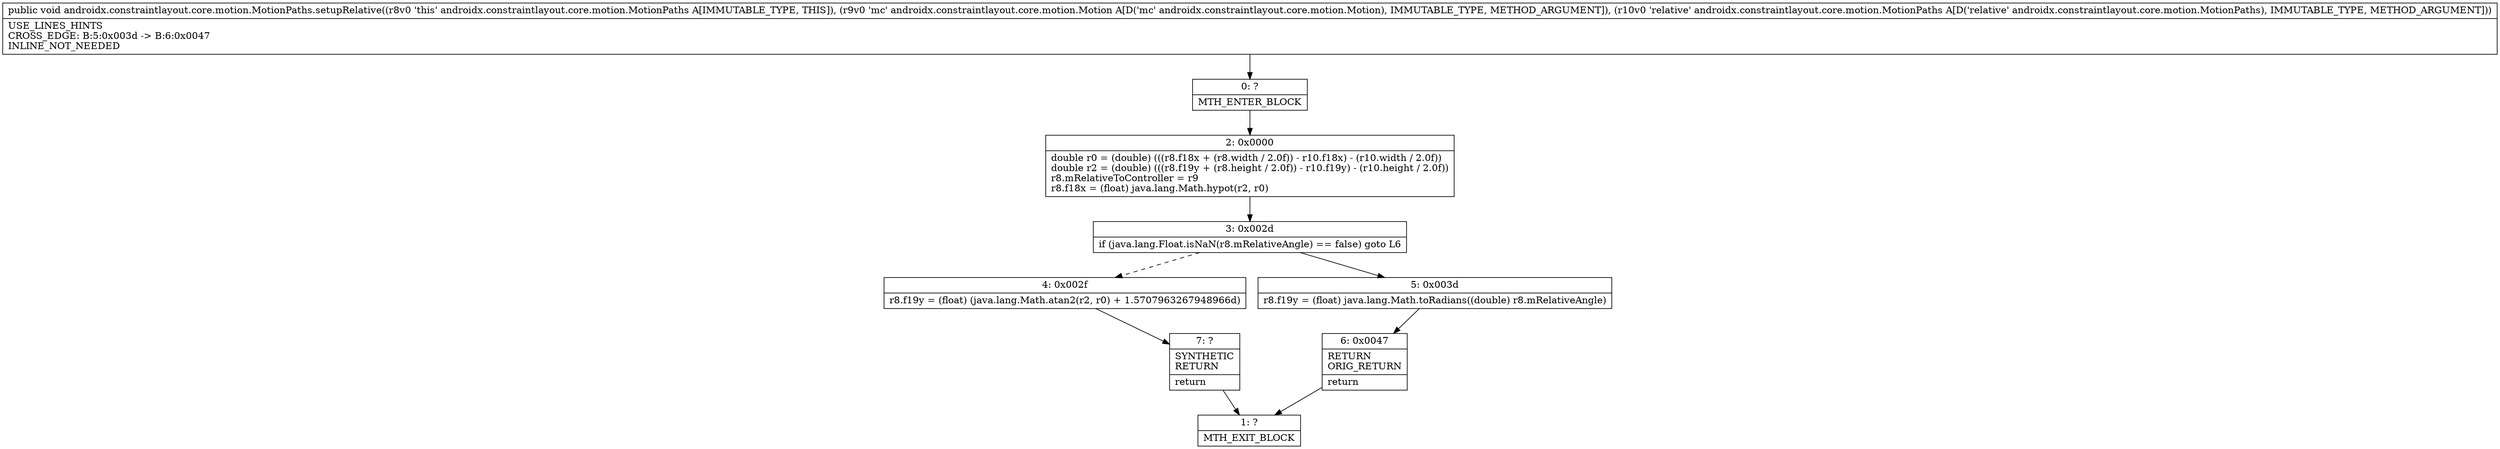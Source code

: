 digraph "CFG forandroidx.constraintlayout.core.motion.MotionPaths.setupRelative(Landroidx\/constraintlayout\/core\/motion\/Motion;Landroidx\/constraintlayout\/core\/motion\/MotionPaths;)V" {
Node_0 [shape=record,label="{0\:\ ?|MTH_ENTER_BLOCK\l}"];
Node_2 [shape=record,label="{2\:\ 0x0000|double r0 = (double) (((r8.f18x + (r8.width \/ 2.0f)) \- r10.f18x) \- (r10.width \/ 2.0f))\ldouble r2 = (double) (((r8.f19y + (r8.height \/ 2.0f)) \- r10.f19y) \- (r10.height \/ 2.0f))\lr8.mRelativeToController = r9\lr8.f18x = (float) java.lang.Math.hypot(r2, r0)\l}"];
Node_3 [shape=record,label="{3\:\ 0x002d|if (java.lang.Float.isNaN(r8.mRelativeAngle) == false) goto L6\l}"];
Node_4 [shape=record,label="{4\:\ 0x002f|r8.f19y = (float) (java.lang.Math.atan2(r2, r0) + 1.5707963267948966d)\l}"];
Node_7 [shape=record,label="{7\:\ ?|SYNTHETIC\lRETURN\l|return\l}"];
Node_1 [shape=record,label="{1\:\ ?|MTH_EXIT_BLOCK\l}"];
Node_5 [shape=record,label="{5\:\ 0x003d|r8.f19y = (float) java.lang.Math.toRadians((double) r8.mRelativeAngle)\l}"];
Node_6 [shape=record,label="{6\:\ 0x0047|RETURN\lORIG_RETURN\l|return\l}"];
MethodNode[shape=record,label="{public void androidx.constraintlayout.core.motion.MotionPaths.setupRelative((r8v0 'this' androidx.constraintlayout.core.motion.MotionPaths A[IMMUTABLE_TYPE, THIS]), (r9v0 'mc' androidx.constraintlayout.core.motion.Motion A[D('mc' androidx.constraintlayout.core.motion.Motion), IMMUTABLE_TYPE, METHOD_ARGUMENT]), (r10v0 'relative' androidx.constraintlayout.core.motion.MotionPaths A[D('relative' androidx.constraintlayout.core.motion.MotionPaths), IMMUTABLE_TYPE, METHOD_ARGUMENT]))  | USE_LINES_HINTS\lCROSS_EDGE: B:5:0x003d \-\> B:6:0x0047\lINLINE_NOT_NEEDED\l}"];
MethodNode -> Node_0;Node_0 -> Node_2;
Node_2 -> Node_3;
Node_3 -> Node_4[style=dashed];
Node_3 -> Node_5;
Node_4 -> Node_7;
Node_7 -> Node_1;
Node_5 -> Node_6;
Node_6 -> Node_1;
}

